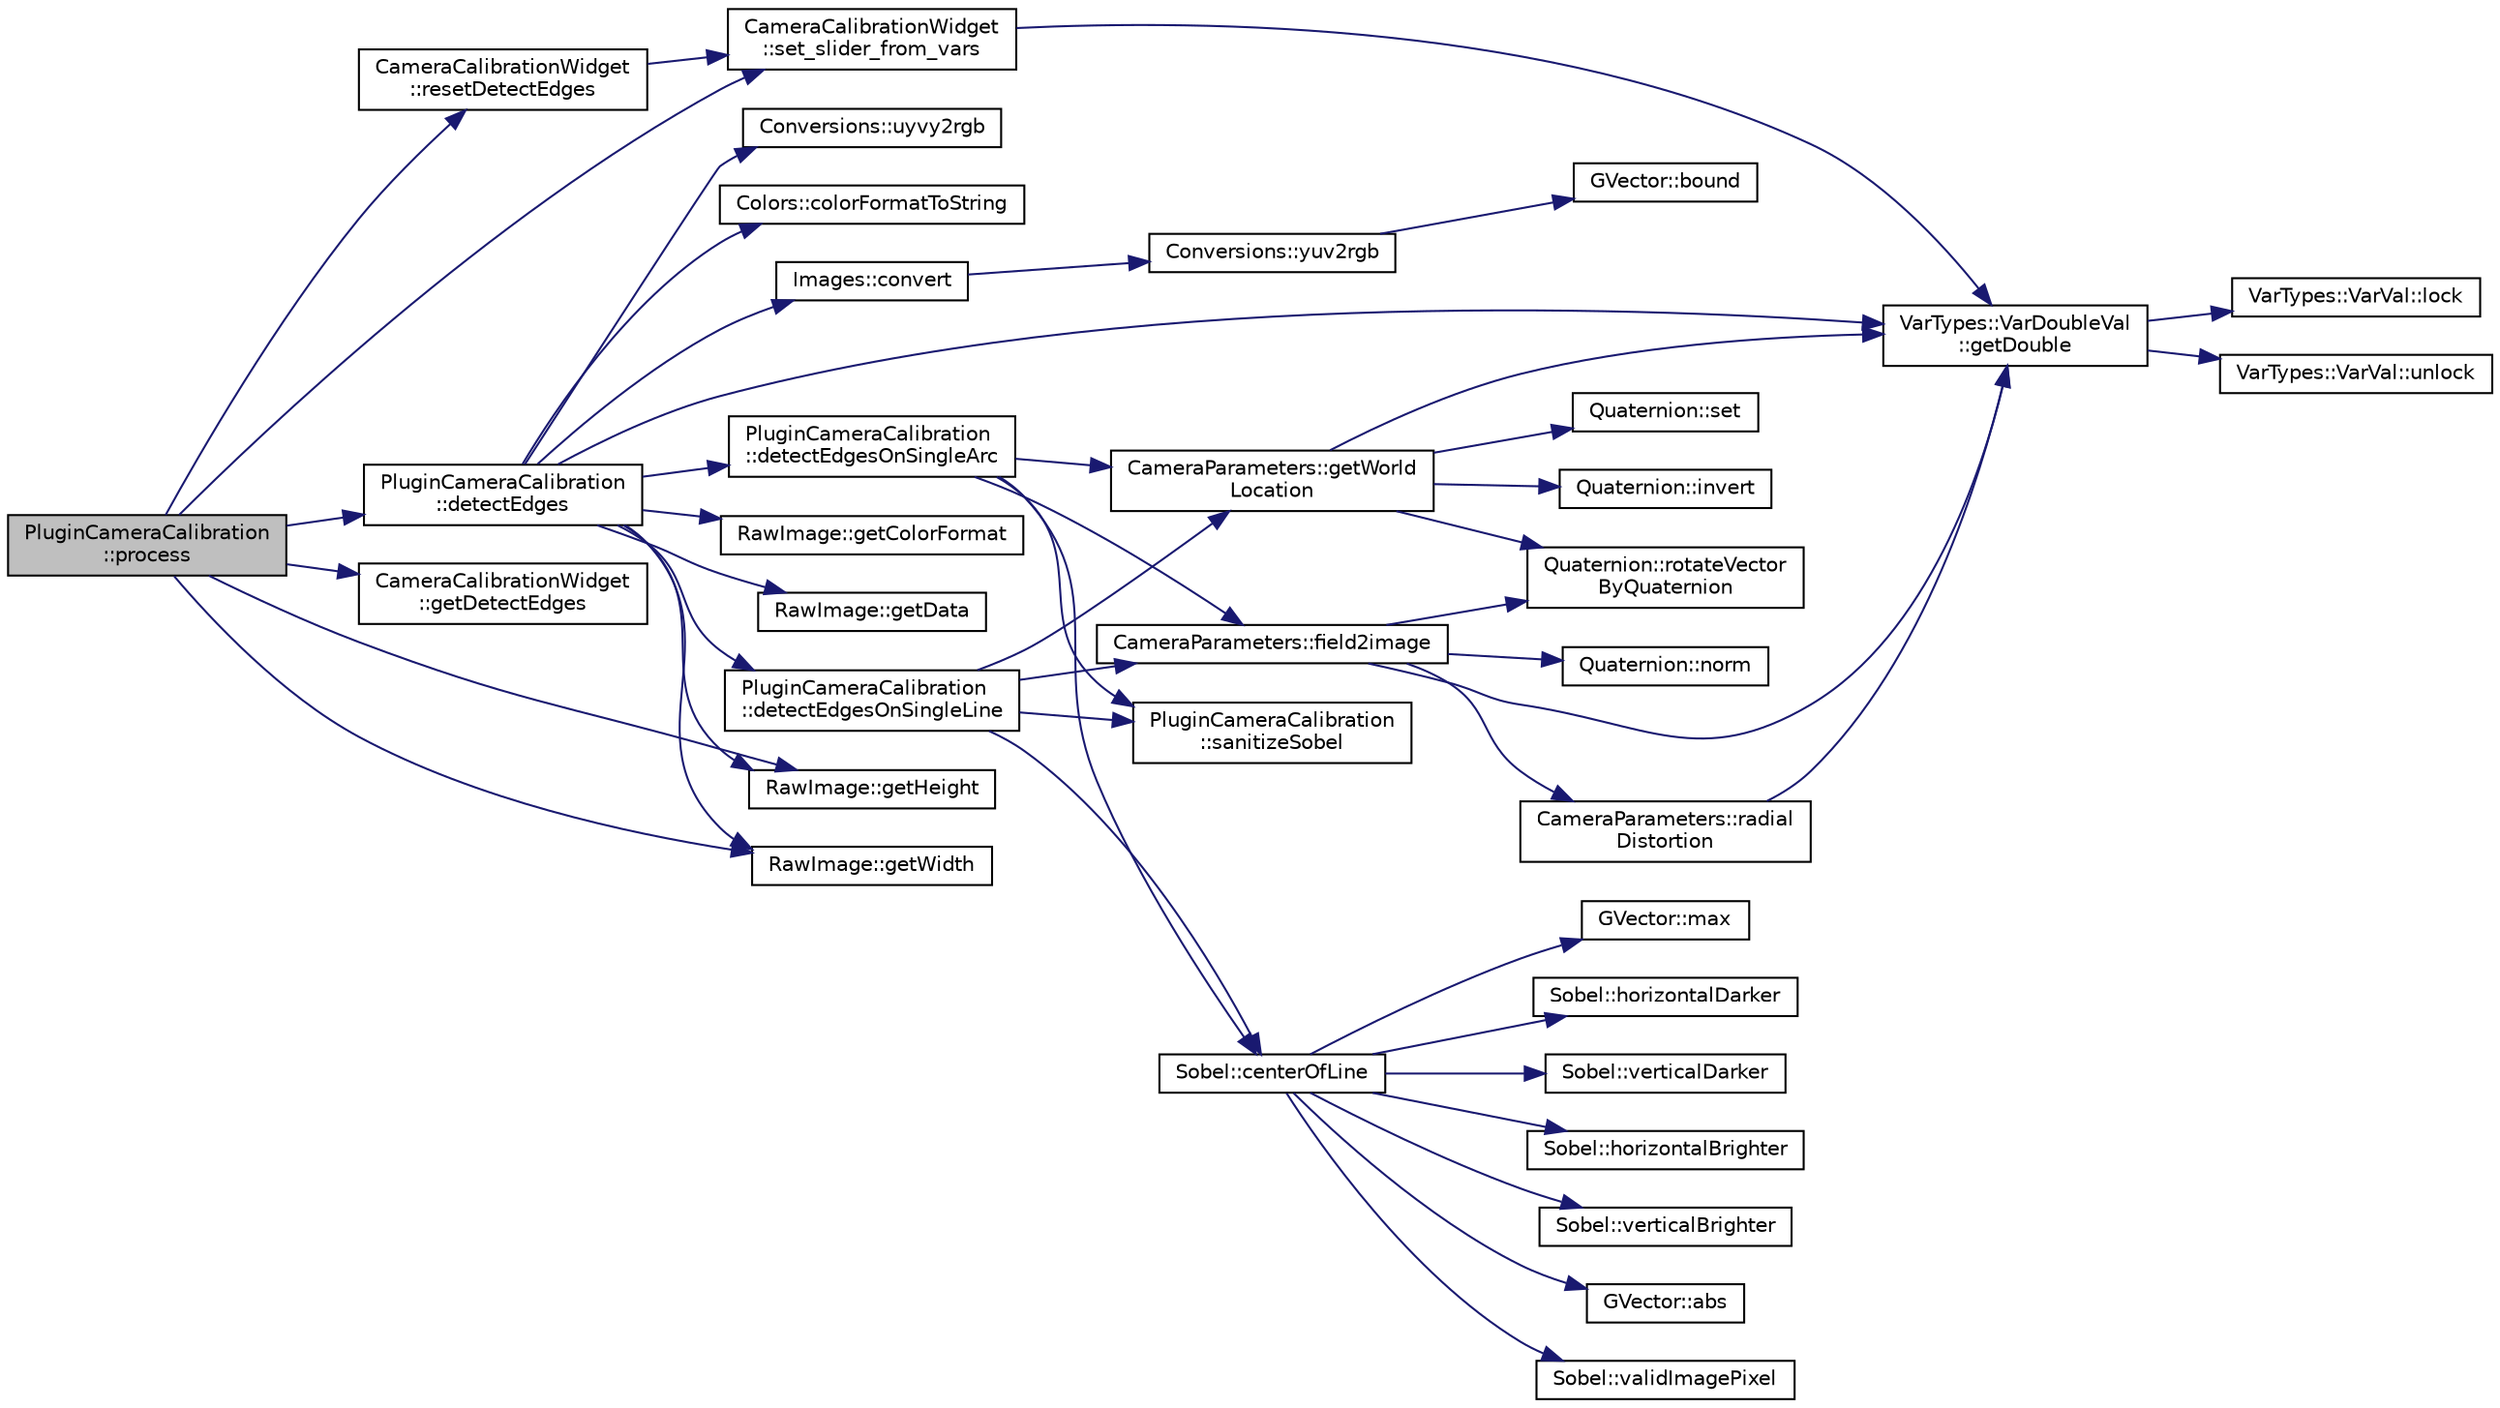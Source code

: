 digraph "PluginCameraCalibration::process"
{
 // INTERACTIVE_SVG=YES
  edge [fontname="Helvetica",fontsize="10",labelfontname="Helvetica",labelfontsize="10"];
  node [fontname="Helvetica",fontsize="10",shape=record];
  rankdir="LR";
  Node1 [label="PluginCameraCalibration\l::process",height=0.2,width=0.4,color="black", fillcolor="grey75", style="filled", fontcolor="black"];
  Node1 -> Node2 [color="midnightblue",fontsize="10",style="solid",fontname="Helvetica"];
  Node2 [label="PluginCameraCalibration\l::detectEdges",height=0.2,width=0.4,color="black", fillcolor="white", style="filled",URL="$d7/de5/class_plugin_camera_calibration.html#ad1b96969290257b3b52107f15bcd9ad7"];
  Node2 -> Node3 [color="midnightblue",fontsize="10",style="solid",fontname="Helvetica"];
  Node3 [label="Colors::colorFormatToString",height=0.2,width=0.4,color="black", fillcolor="white", style="filled",URL="$d9/d36/class_colors.html#a085839c597a6262301162471cef99367"];
  Node2 -> Node4 [color="midnightblue",fontsize="10",style="solid",fontname="Helvetica"];
  Node4 [label="Images::convert",height=0.2,width=0.4,color="black", fillcolor="white", style="filled",URL="$d7/d62/class_images.html#a4ced65b5fecc964844b90879e0c48d9a"];
  Node4 -> Node5 [color="midnightblue",fontsize="10",style="solid",fontname="Helvetica"];
  Node5 [label="Conversions::yuv2rgb",height=0.2,width=0.4,color="black", fillcolor="white", style="filled",URL="$d3/d98/class_conversions.html#a606bd2db67a0ec49893b2db7ee5270ed"];
  Node5 -> Node6 [color="midnightblue",fontsize="10",style="solid",fontname="Helvetica"];
  Node6 [label="GVector::bound",height=0.2,width=0.4,color="black", fillcolor="white", style="filled",URL="$d5/da9/namespace_g_vector.html#a64a68732d9c3151a31337ff0c1c7e21a"];
  Node2 -> Node7 [color="midnightblue",fontsize="10",style="solid",fontname="Helvetica"];
  Node7 [label="PluginCameraCalibration\l::detectEdgesOnSingleArc",height=0.2,width=0.4,color="black", fillcolor="white", style="filled",URL="$d7/de5/class_plugin_camera_calibration.html#afbac6cc3f5801adbe2edc77d6e1da204"];
  Node7 -> Node8 [color="midnightblue",fontsize="10",style="solid",fontname="Helvetica"];
  Node8 [label="Sobel::centerOfLine",height=0.2,width=0.4,color="black", fillcolor="white", style="filled",URL="$d4/df0/class_sobel.html#aba362a4b79e05cd70f43dfdf65a34332"];
  Node8 -> Node9 [color="midnightblue",fontsize="10",style="solid",fontname="Helvetica"];
  Node9 [label="GVector::max",height=0.2,width=0.4,color="black", fillcolor="white", style="filled",URL="$d5/da9/namespace_g_vector.html#a1223529a5f19606fa1f0bb39404a9ec3"];
  Node8 -> Node10 [color="midnightblue",fontsize="10",style="solid",fontname="Helvetica"];
  Node10 [label="GVector::abs",height=0.2,width=0.4,color="black", fillcolor="white", style="filled",URL="$d5/da9/namespace_g_vector.html#a9ad98c3a0469b46d6d9437dace1bdaff"];
  Node8 -> Node11 [color="midnightblue",fontsize="10",style="solid",fontname="Helvetica"];
  Node11 [label="Sobel::validImagePixel",height=0.2,width=0.4,color="black", fillcolor="white", style="filled",URL="$d4/df0/class_sobel.html#a9b0d2cac08f22333351772dd72d68aae"];
  Node8 -> Node12 [color="midnightblue",fontsize="10",style="solid",fontname="Helvetica"];
  Node12 [label="Sobel::horizontalDarker",height=0.2,width=0.4,color="black", fillcolor="white", style="filled",URL="$d4/df0/class_sobel.html#aa62736f00726a1cc418bf6a9db12efda"];
  Node8 -> Node13 [color="midnightblue",fontsize="10",style="solid",fontname="Helvetica"];
  Node13 [label="Sobel::verticalDarker",height=0.2,width=0.4,color="black", fillcolor="white", style="filled",URL="$d4/df0/class_sobel.html#a2e8fd1e850b656166d59ef0a3823b569"];
  Node8 -> Node14 [color="midnightblue",fontsize="10",style="solid",fontname="Helvetica"];
  Node14 [label="Sobel::horizontalBrighter",height=0.2,width=0.4,color="black", fillcolor="white", style="filled",URL="$d4/df0/class_sobel.html#a6f0a9def7d32405b695ee2faa15d7cc0"];
  Node8 -> Node15 [color="midnightblue",fontsize="10",style="solid",fontname="Helvetica"];
  Node15 [label="Sobel::verticalBrighter",height=0.2,width=0.4,color="black", fillcolor="white", style="filled",URL="$d4/df0/class_sobel.html#abc1dfae39d404b2de0d412a1ec5173f4"];
  Node7 -> Node16 [color="midnightblue",fontsize="10",style="solid",fontname="Helvetica"];
  Node16 [label="CameraParameters::field2image",height=0.2,width=0.4,color="black", fillcolor="white", style="filled",URL="$d7/df2/class_camera_parameters.html#a85837279d40b7d7ead7805c54c0edeee"];
  Node16 -> Node17 [color="midnightblue",fontsize="10",style="solid",fontname="Helvetica"];
  Node17 [label="VarTypes::VarDoubleVal\l::getDouble",height=0.2,width=0.4,color="black", fillcolor="white", style="filled",URL="$db/d0f/class_var_types_1_1_var_double_val.html#aa5c9acfc3658e012d84481b9292a0b12",tooltip="get the value of this data-type "];
  Node17 -> Node18 [color="midnightblue",fontsize="10",style="solid",fontname="Helvetica"];
  Node18 [label="VarTypes::VarVal::lock",height=0.2,width=0.4,color="black", fillcolor="white", style="filled",URL="$d6/de8/class_var_types_1_1_var_val.html#a687df377b593f5ab5ac0b26d22728d4a"];
  Node17 -> Node19 [color="midnightblue",fontsize="10",style="solid",fontname="Helvetica"];
  Node19 [label="VarTypes::VarVal::unlock",height=0.2,width=0.4,color="black", fillcolor="white", style="filled",URL="$d6/de8/class_var_types_1_1_var_val.html#a6f1d886beb58366ce6c157b224ff26f8"];
  Node16 -> Node20 [color="midnightblue",fontsize="10",style="solid",fontname="Helvetica"];
  Node20 [label="Quaternion::norm",height=0.2,width=0.4,color="black", fillcolor="white", style="filled",URL="$dc/de3/class_quaternion.html#a20fe03fa607e61bc318925cf90b735d6"];
  Node16 -> Node21 [color="midnightblue",fontsize="10",style="solid",fontname="Helvetica"];
  Node21 [label="CameraParameters::radial\lDistortion",height=0.2,width=0.4,color="black", fillcolor="white", style="filled",URL="$d7/df2/class_camera_parameters.html#a83ed4149e93ebdc21798b6b170fabf80"];
  Node21 -> Node17 [color="midnightblue",fontsize="10",style="solid",fontname="Helvetica"];
  Node16 -> Node22 [color="midnightblue",fontsize="10",style="solid",fontname="Helvetica"];
  Node22 [label="Quaternion::rotateVector\lByQuaternion",height=0.2,width=0.4,color="black", fillcolor="white", style="filled",URL="$dc/de3/class_quaternion.html#ad8066194132551d2c8e8a71096b0d1db"];
  Node7 -> Node23 [color="midnightblue",fontsize="10",style="solid",fontname="Helvetica"];
  Node23 [label="CameraParameters::getWorld\lLocation",height=0.2,width=0.4,color="black", fillcolor="white", style="filled",URL="$d7/df2/class_camera_parameters.html#ae03122fd3d87203b8fa21f8264c13c37"];
  Node23 -> Node17 [color="midnightblue",fontsize="10",style="solid",fontname="Helvetica"];
  Node23 -> Node24 [color="midnightblue",fontsize="10",style="solid",fontname="Helvetica"];
  Node24 [label="Quaternion::invert",height=0.2,width=0.4,color="black", fillcolor="white", style="filled",URL="$dc/de3/class_quaternion.html#a3576d214879afac95cbd9adbfb89be75"];
  Node23 -> Node22 [color="midnightblue",fontsize="10",style="solid",fontname="Helvetica"];
  Node23 -> Node25 [color="midnightblue",fontsize="10",style="solid",fontname="Helvetica"];
  Node25 [label="Quaternion::set",height=0.2,width=0.4,color="black", fillcolor="white", style="filled",URL="$dc/de3/class_quaternion.html#a4626abbe9ccf1f3644003b57b6eca060"];
  Node7 -> Node26 [color="midnightblue",fontsize="10",style="solid",fontname="Helvetica"];
  Node26 [label="PluginCameraCalibration\l::sanitizeSobel",height=0.2,width=0.4,color="black", fillcolor="white", style="filled",URL="$d7/de5/class_plugin_camera_calibration.html#a5c584a3a8e6a758c3d69bd3c7218631a"];
  Node2 -> Node27 [color="midnightblue",fontsize="10",style="solid",fontname="Helvetica"];
  Node27 [label="PluginCameraCalibration\l::detectEdgesOnSingleLine",height=0.2,width=0.4,color="black", fillcolor="white", style="filled",URL="$d7/de5/class_plugin_camera_calibration.html#addebc26a36e8bace70b4fc29c3f1849b"];
  Node27 -> Node8 [color="midnightblue",fontsize="10",style="solid",fontname="Helvetica"];
  Node27 -> Node16 [color="midnightblue",fontsize="10",style="solid",fontname="Helvetica"];
  Node27 -> Node23 [color="midnightblue",fontsize="10",style="solid",fontname="Helvetica"];
  Node27 -> Node26 [color="midnightblue",fontsize="10",style="solid",fontname="Helvetica"];
  Node2 -> Node28 [color="midnightblue",fontsize="10",style="solid",fontname="Helvetica"];
  Node28 [label="RawImage::getColorFormat",height=0.2,width=0.4,color="black", fillcolor="white", style="filled",URL="$d0/d14/class_raw_image.html#af6021575525cf3488c1f32599e579205"];
  Node2 -> Node29 [color="midnightblue",fontsize="10",style="solid",fontname="Helvetica"];
  Node29 [label="RawImage::getData",height=0.2,width=0.4,color="black", fillcolor="white", style="filled",URL="$d0/d14/class_raw_image.html#a3c1af19eaf1cb9fb9a5e758209d24767"];
  Node2 -> Node17 [color="midnightblue",fontsize="10",style="solid",fontname="Helvetica"];
  Node2 -> Node30 [color="midnightblue",fontsize="10",style="solid",fontname="Helvetica"];
  Node30 [label="RawImage::getHeight",height=0.2,width=0.4,color="black", fillcolor="white", style="filled",URL="$d0/d14/class_raw_image.html#a1ea4625ff40ee5bc6efbfecf474b17ea"];
  Node2 -> Node31 [color="midnightblue",fontsize="10",style="solid",fontname="Helvetica"];
  Node31 [label="RawImage::getWidth",height=0.2,width=0.4,color="black", fillcolor="white", style="filled",URL="$d0/d14/class_raw_image.html#a11b26ab9a3b7a7bee8f0eeb3c567b852"];
  Node2 -> Node32 [color="midnightblue",fontsize="10",style="solid",fontname="Helvetica"];
  Node32 [label="Conversions::uyvy2rgb",height=0.2,width=0.4,color="black", fillcolor="white", style="filled",URL="$d3/d98/class_conversions.html#aabd00f29f1b63a8ee8552d38d6f68964"];
  Node1 -> Node33 [color="midnightblue",fontsize="10",style="solid",fontname="Helvetica"];
  Node33 [label="CameraCalibrationWidget\l::getDetectEdges",height=0.2,width=0.4,color="black", fillcolor="white", style="filled",URL="$dd/dc1/class_camera_calibration_widget.html#a4fb395b7d416bf96cd16e6fd2291476f"];
  Node1 -> Node30 [color="midnightblue",fontsize="10",style="solid",fontname="Helvetica"];
  Node1 -> Node31 [color="midnightblue",fontsize="10",style="solid",fontname="Helvetica"];
  Node1 -> Node34 [color="midnightblue",fontsize="10",style="solid",fontname="Helvetica"];
  Node34 [label="CameraCalibrationWidget\l::resetDetectEdges",height=0.2,width=0.4,color="black", fillcolor="white", style="filled",URL="$dd/dc1/class_camera_calibration_widget.html#ab6d446a52bd507b4bc8e12289365cf6b"];
  Node34 -> Node35 [color="midnightblue",fontsize="10",style="solid",fontname="Helvetica"];
  Node35 [label="CameraCalibrationWidget\l::set_slider_from_vars",height=0.2,width=0.4,color="black", fillcolor="white", style="filled",URL="$dd/dc1/class_camera_calibration_widget.html#a31d1a784674a8821c8ba431c951f53f8"];
  Node35 -> Node17 [color="midnightblue",fontsize="10",style="solid",fontname="Helvetica"];
  Node1 -> Node35 [color="midnightblue",fontsize="10",style="solid",fontname="Helvetica"];
}
